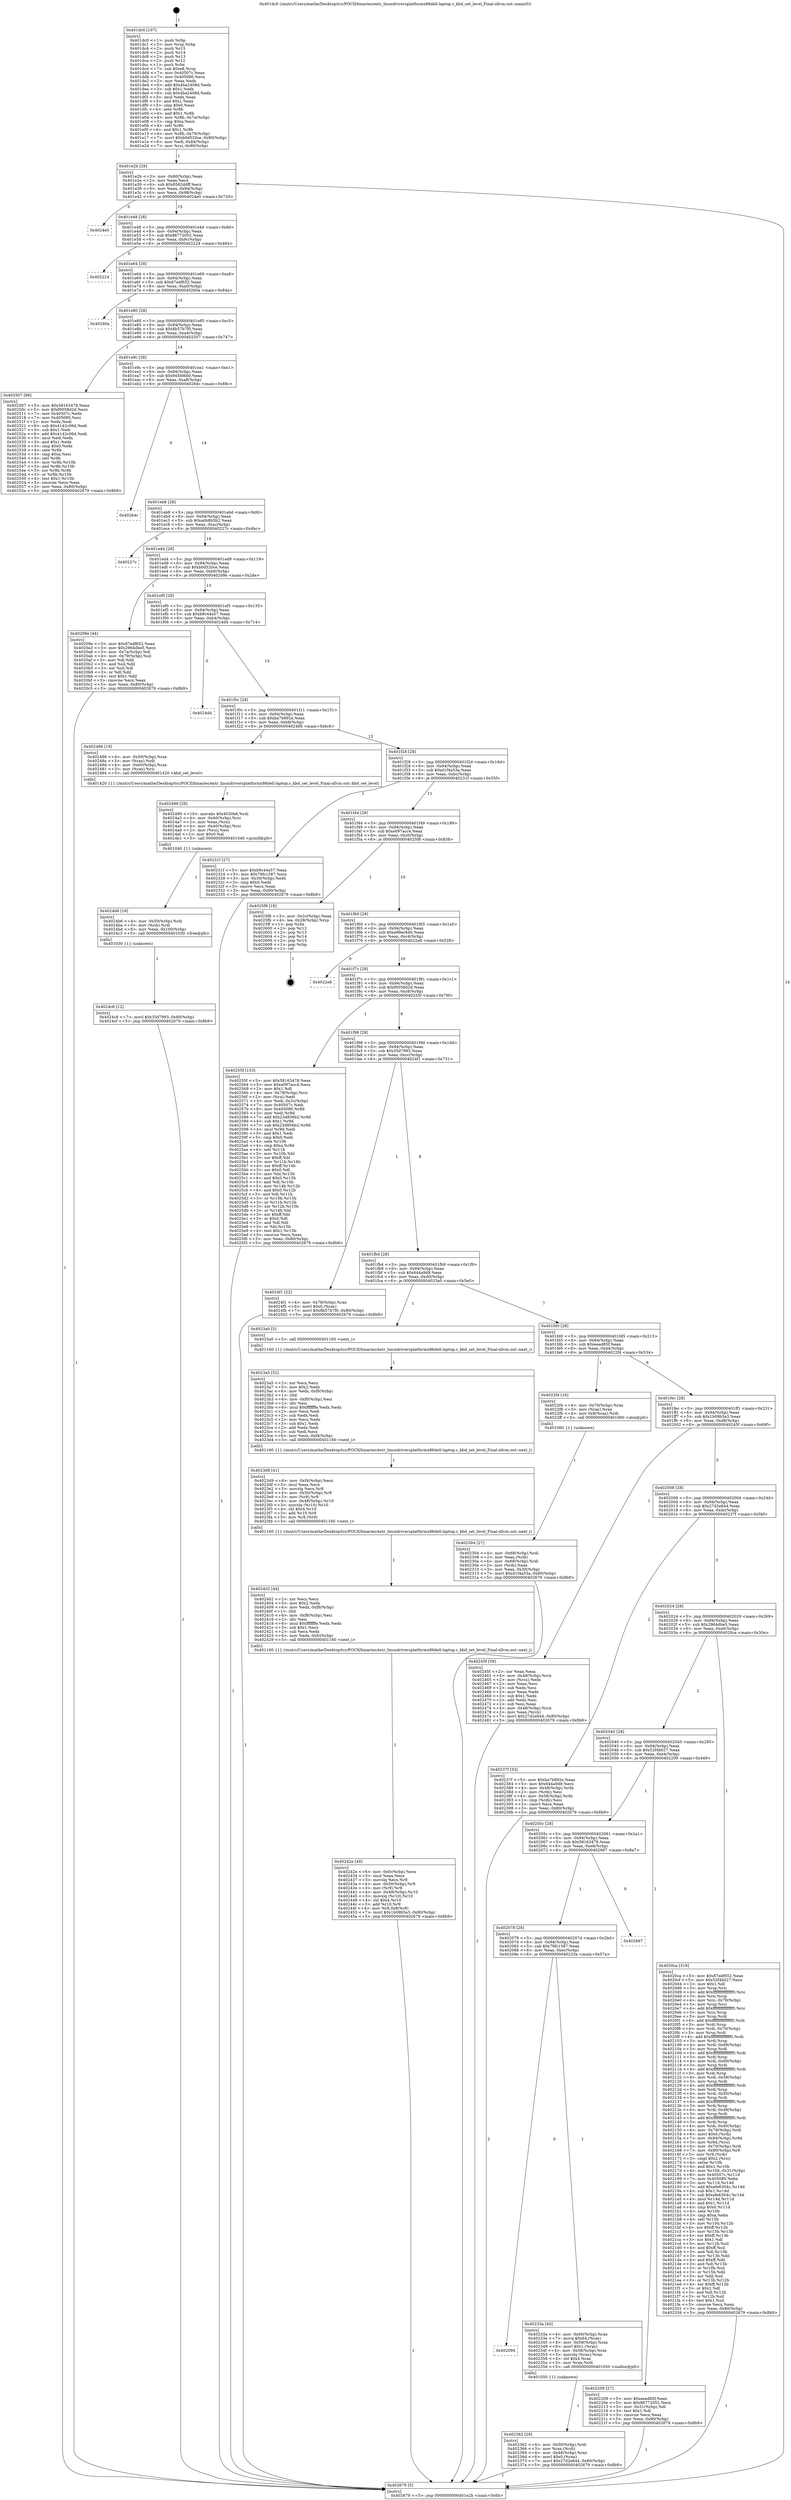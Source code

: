 digraph "0x401dc0" {
  label = "0x401dc0 (/mnt/c/Users/mathe/Desktop/tcc/POCII/binaries/extr_linuxdriversplatformx86dell-laptop.c_kbd_set_level_Final-ollvm.out::main(0))"
  labelloc = "t"
  node[shape=record]

  Entry [label="",width=0.3,height=0.3,shape=circle,fillcolor=black,style=filled]
  "0x401e2b" [label="{
     0x401e2b [29]\l
     | [instrs]\l
     &nbsp;&nbsp;0x401e2b \<+3\>: mov -0x80(%rbp),%eax\l
     &nbsp;&nbsp;0x401e2e \<+2\>: mov %eax,%ecx\l
     &nbsp;&nbsp;0x401e30 \<+6\>: sub $0x8582ddff,%ecx\l
     &nbsp;&nbsp;0x401e36 \<+6\>: mov %eax,-0x94(%rbp)\l
     &nbsp;&nbsp;0x401e3c \<+6\>: mov %ecx,-0x98(%rbp)\l
     &nbsp;&nbsp;0x401e42 \<+6\>: je 00000000004024e0 \<main+0x720\>\l
  }"]
  "0x4024e0" [label="{
     0x4024e0\l
  }", style=dashed]
  "0x401e48" [label="{
     0x401e48 [28]\l
     | [instrs]\l
     &nbsp;&nbsp;0x401e48 \<+5\>: jmp 0000000000401e4d \<main+0x8d\>\l
     &nbsp;&nbsp;0x401e4d \<+6\>: mov -0x94(%rbp),%eax\l
     &nbsp;&nbsp;0x401e53 \<+5\>: sub $0x86772052,%eax\l
     &nbsp;&nbsp;0x401e58 \<+6\>: mov %eax,-0x9c(%rbp)\l
     &nbsp;&nbsp;0x401e5e \<+6\>: je 0000000000402224 \<main+0x464\>\l
  }"]
  Exit [label="",width=0.3,height=0.3,shape=circle,fillcolor=black,style=filled,peripheries=2]
  "0x402224" [label="{
     0x402224\l
  }", style=dashed]
  "0x401e64" [label="{
     0x401e64 [28]\l
     | [instrs]\l
     &nbsp;&nbsp;0x401e64 \<+5\>: jmp 0000000000401e69 \<main+0xa9\>\l
     &nbsp;&nbsp;0x401e69 \<+6\>: mov -0x94(%rbp),%eax\l
     &nbsp;&nbsp;0x401e6f \<+5\>: sub $0x87edf652,%eax\l
     &nbsp;&nbsp;0x401e74 \<+6\>: mov %eax,-0xa0(%rbp)\l
     &nbsp;&nbsp;0x401e7a \<+6\>: je 000000000040260a \<main+0x84a\>\l
  }"]
  "0x4024c8" [label="{
     0x4024c8 [12]\l
     | [instrs]\l
     &nbsp;&nbsp;0x4024c8 \<+7\>: movl $0x35d7993,-0x80(%rbp)\l
     &nbsp;&nbsp;0x4024cf \<+5\>: jmp 0000000000402679 \<main+0x8b9\>\l
  }"]
  "0x40260a" [label="{
     0x40260a\l
  }", style=dashed]
  "0x401e80" [label="{
     0x401e80 [28]\l
     | [instrs]\l
     &nbsp;&nbsp;0x401e80 \<+5\>: jmp 0000000000401e85 \<main+0xc5\>\l
     &nbsp;&nbsp;0x401e85 \<+6\>: mov -0x94(%rbp),%eax\l
     &nbsp;&nbsp;0x401e8b \<+5\>: sub $0x8b57b7f0,%eax\l
     &nbsp;&nbsp;0x401e90 \<+6\>: mov %eax,-0xa4(%rbp)\l
     &nbsp;&nbsp;0x401e96 \<+6\>: je 0000000000402507 \<main+0x747\>\l
  }"]
  "0x4024b6" [label="{
     0x4024b6 [18]\l
     | [instrs]\l
     &nbsp;&nbsp;0x4024b6 \<+4\>: mov -0x50(%rbp),%rdi\l
     &nbsp;&nbsp;0x4024ba \<+3\>: mov (%rdi),%rdi\l
     &nbsp;&nbsp;0x4024bd \<+6\>: mov %eax,-0x100(%rbp)\l
     &nbsp;&nbsp;0x4024c3 \<+5\>: call 0000000000401030 \<free@plt\>\l
     | [calls]\l
     &nbsp;&nbsp;0x401030 \{1\} (unknown)\l
  }"]
  "0x402507" [label="{
     0x402507 [88]\l
     | [instrs]\l
     &nbsp;&nbsp;0x402507 \<+5\>: mov $0x58163478,%eax\l
     &nbsp;&nbsp;0x40250c \<+5\>: mov $0xf0058d2d,%ecx\l
     &nbsp;&nbsp;0x402511 \<+7\>: mov 0x40507c,%edx\l
     &nbsp;&nbsp;0x402518 \<+7\>: mov 0x405080,%esi\l
     &nbsp;&nbsp;0x40251f \<+2\>: mov %edx,%edi\l
     &nbsp;&nbsp;0x402521 \<+6\>: sub $0x4142c06d,%edi\l
     &nbsp;&nbsp;0x402527 \<+3\>: sub $0x1,%edi\l
     &nbsp;&nbsp;0x40252a \<+6\>: add $0x4142c06d,%edi\l
     &nbsp;&nbsp;0x402530 \<+3\>: imul %edi,%edx\l
     &nbsp;&nbsp;0x402533 \<+3\>: and $0x1,%edx\l
     &nbsp;&nbsp;0x402536 \<+3\>: cmp $0x0,%edx\l
     &nbsp;&nbsp;0x402539 \<+4\>: sete %r8b\l
     &nbsp;&nbsp;0x40253d \<+3\>: cmp $0xa,%esi\l
     &nbsp;&nbsp;0x402540 \<+4\>: setl %r9b\l
     &nbsp;&nbsp;0x402544 \<+3\>: mov %r8b,%r10b\l
     &nbsp;&nbsp;0x402547 \<+3\>: and %r9b,%r10b\l
     &nbsp;&nbsp;0x40254a \<+3\>: xor %r9b,%r8b\l
     &nbsp;&nbsp;0x40254d \<+3\>: or %r8b,%r10b\l
     &nbsp;&nbsp;0x402550 \<+4\>: test $0x1,%r10b\l
     &nbsp;&nbsp;0x402554 \<+3\>: cmovne %ecx,%eax\l
     &nbsp;&nbsp;0x402557 \<+3\>: mov %eax,-0x80(%rbp)\l
     &nbsp;&nbsp;0x40255a \<+5\>: jmp 0000000000402679 \<main+0x8b9\>\l
  }"]
  "0x401e9c" [label="{
     0x401e9c [28]\l
     | [instrs]\l
     &nbsp;&nbsp;0x401e9c \<+5\>: jmp 0000000000401ea1 \<main+0xe1\>\l
     &nbsp;&nbsp;0x401ea1 \<+6\>: mov -0x94(%rbp),%eax\l
     &nbsp;&nbsp;0x401ea7 \<+5\>: sub $0x945fd6b0,%eax\l
     &nbsp;&nbsp;0x401eac \<+6\>: mov %eax,-0xa8(%rbp)\l
     &nbsp;&nbsp;0x401eb2 \<+6\>: je 000000000040264c \<main+0x88c\>\l
  }"]
  "0x402499" [label="{
     0x402499 [29]\l
     | [instrs]\l
     &nbsp;&nbsp;0x402499 \<+10\>: movabs $0x4030b6,%rdi\l
     &nbsp;&nbsp;0x4024a3 \<+4\>: mov -0x40(%rbp),%rsi\l
     &nbsp;&nbsp;0x4024a7 \<+2\>: mov %eax,(%rsi)\l
     &nbsp;&nbsp;0x4024a9 \<+4\>: mov -0x40(%rbp),%rsi\l
     &nbsp;&nbsp;0x4024ad \<+2\>: mov (%rsi),%esi\l
     &nbsp;&nbsp;0x4024af \<+2\>: mov $0x0,%al\l
     &nbsp;&nbsp;0x4024b1 \<+5\>: call 0000000000401040 \<printf@plt\>\l
     | [calls]\l
     &nbsp;&nbsp;0x401040 \{1\} (unknown)\l
  }"]
  "0x40264c" [label="{
     0x40264c\l
  }", style=dashed]
  "0x401eb8" [label="{
     0x401eb8 [28]\l
     | [instrs]\l
     &nbsp;&nbsp;0x401eb8 \<+5\>: jmp 0000000000401ebd \<main+0xfd\>\l
     &nbsp;&nbsp;0x401ebd \<+6\>: mov -0x94(%rbp),%eax\l
     &nbsp;&nbsp;0x401ec3 \<+5\>: sub $0xa6b8b5b2,%eax\l
     &nbsp;&nbsp;0x401ec8 \<+6\>: mov %eax,-0xac(%rbp)\l
     &nbsp;&nbsp;0x401ece \<+6\>: je 000000000040227c \<main+0x4bc\>\l
  }"]
  "0x40242e" [label="{
     0x40242e [49]\l
     | [instrs]\l
     &nbsp;&nbsp;0x40242e \<+6\>: mov -0xfc(%rbp),%ecx\l
     &nbsp;&nbsp;0x402434 \<+3\>: imul %eax,%ecx\l
     &nbsp;&nbsp;0x402437 \<+3\>: movslq %ecx,%r8\l
     &nbsp;&nbsp;0x40243a \<+4\>: mov -0x50(%rbp),%r9\l
     &nbsp;&nbsp;0x40243e \<+3\>: mov (%r9),%r9\l
     &nbsp;&nbsp;0x402441 \<+4\>: mov -0x48(%rbp),%r10\l
     &nbsp;&nbsp;0x402445 \<+3\>: movslq (%r10),%r10\l
     &nbsp;&nbsp;0x402448 \<+4\>: shl $0x4,%r10\l
     &nbsp;&nbsp;0x40244c \<+3\>: add %r10,%r9\l
     &nbsp;&nbsp;0x40244f \<+4\>: mov %r8,0x8(%r9)\l
     &nbsp;&nbsp;0x402453 \<+7\>: movl $0x1b09b5a3,-0x80(%rbp)\l
     &nbsp;&nbsp;0x40245a \<+5\>: jmp 0000000000402679 \<main+0x8b9\>\l
  }"]
  "0x40227c" [label="{
     0x40227c\l
  }", style=dashed]
  "0x401ed4" [label="{
     0x401ed4 [28]\l
     | [instrs]\l
     &nbsp;&nbsp;0x401ed4 \<+5\>: jmp 0000000000401ed9 \<main+0x119\>\l
     &nbsp;&nbsp;0x401ed9 \<+6\>: mov -0x94(%rbp),%eax\l
     &nbsp;&nbsp;0x401edf \<+5\>: sub $0xb0d520ce,%eax\l
     &nbsp;&nbsp;0x401ee4 \<+6\>: mov %eax,-0xb0(%rbp)\l
     &nbsp;&nbsp;0x401eea \<+6\>: je 000000000040209e \<main+0x2de\>\l
  }"]
  "0x402402" [label="{
     0x402402 [44]\l
     | [instrs]\l
     &nbsp;&nbsp;0x402402 \<+2\>: xor %ecx,%ecx\l
     &nbsp;&nbsp;0x402404 \<+5\>: mov $0x2,%edx\l
     &nbsp;&nbsp;0x402409 \<+6\>: mov %edx,-0xf8(%rbp)\l
     &nbsp;&nbsp;0x40240f \<+1\>: cltd\l
     &nbsp;&nbsp;0x402410 \<+6\>: mov -0xf8(%rbp),%esi\l
     &nbsp;&nbsp;0x402416 \<+2\>: idiv %esi\l
     &nbsp;&nbsp;0x402418 \<+6\>: imul $0xfffffffe,%edx,%edx\l
     &nbsp;&nbsp;0x40241e \<+3\>: sub $0x1,%ecx\l
     &nbsp;&nbsp;0x402421 \<+2\>: sub %ecx,%edx\l
     &nbsp;&nbsp;0x402423 \<+6\>: mov %edx,-0xfc(%rbp)\l
     &nbsp;&nbsp;0x402429 \<+5\>: call 0000000000401160 \<next_i\>\l
     | [calls]\l
     &nbsp;&nbsp;0x401160 \{1\} (/mnt/c/Users/mathe/Desktop/tcc/POCII/binaries/extr_linuxdriversplatformx86dell-laptop.c_kbd_set_level_Final-ollvm.out::next_i)\l
  }"]
  "0x40209e" [label="{
     0x40209e [44]\l
     | [instrs]\l
     &nbsp;&nbsp;0x40209e \<+5\>: mov $0x87edf652,%eax\l
     &nbsp;&nbsp;0x4020a3 \<+5\>: mov $0x2964dbe5,%ecx\l
     &nbsp;&nbsp;0x4020a8 \<+3\>: mov -0x7a(%rbp),%dl\l
     &nbsp;&nbsp;0x4020ab \<+4\>: mov -0x79(%rbp),%sil\l
     &nbsp;&nbsp;0x4020af \<+3\>: mov %dl,%dil\l
     &nbsp;&nbsp;0x4020b2 \<+3\>: and %sil,%dil\l
     &nbsp;&nbsp;0x4020b5 \<+3\>: xor %sil,%dl\l
     &nbsp;&nbsp;0x4020b8 \<+3\>: or %dl,%dil\l
     &nbsp;&nbsp;0x4020bb \<+4\>: test $0x1,%dil\l
     &nbsp;&nbsp;0x4020bf \<+3\>: cmovne %ecx,%eax\l
     &nbsp;&nbsp;0x4020c2 \<+3\>: mov %eax,-0x80(%rbp)\l
     &nbsp;&nbsp;0x4020c5 \<+5\>: jmp 0000000000402679 \<main+0x8b9\>\l
  }"]
  "0x401ef0" [label="{
     0x401ef0 [28]\l
     | [instrs]\l
     &nbsp;&nbsp;0x401ef0 \<+5\>: jmp 0000000000401ef5 \<main+0x135\>\l
     &nbsp;&nbsp;0x401ef5 \<+6\>: mov -0x94(%rbp),%eax\l
     &nbsp;&nbsp;0x401efb \<+5\>: sub $0xb9c44a57,%eax\l
     &nbsp;&nbsp;0x401f00 \<+6\>: mov %eax,-0xb4(%rbp)\l
     &nbsp;&nbsp;0x401f06 \<+6\>: je 00000000004024d4 \<main+0x714\>\l
  }"]
  "0x402679" [label="{
     0x402679 [5]\l
     | [instrs]\l
     &nbsp;&nbsp;0x402679 \<+5\>: jmp 0000000000401e2b \<main+0x6b\>\l
  }"]
  "0x401dc0" [label="{
     0x401dc0 [107]\l
     | [instrs]\l
     &nbsp;&nbsp;0x401dc0 \<+1\>: push %rbp\l
     &nbsp;&nbsp;0x401dc1 \<+3\>: mov %rsp,%rbp\l
     &nbsp;&nbsp;0x401dc4 \<+2\>: push %r15\l
     &nbsp;&nbsp;0x401dc6 \<+2\>: push %r14\l
     &nbsp;&nbsp;0x401dc8 \<+2\>: push %r13\l
     &nbsp;&nbsp;0x401dca \<+2\>: push %r12\l
     &nbsp;&nbsp;0x401dcc \<+1\>: push %rbx\l
     &nbsp;&nbsp;0x401dcd \<+7\>: sub $0xe8,%rsp\l
     &nbsp;&nbsp;0x401dd4 \<+7\>: mov 0x40507c,%eax\l
     &nbsp;&nbsp;0x401ddb \<+7\>: mov 0x405080,%ecx\l
     &nbsp;&nbsp;0x401de2 \<+2\>: mov %eax,%edx\l
     &nbsp;&nbsp;0x401de4 \<+6\>: add $0x4ba2408d,%edx\l
     &nbsp;&nbsp;0x401dea \<+3\>: sub $0x1,%edx\l
     &nbsp;&nbsp;0x401ded \<+6\>: sub $0x4ba2408d,%edx\l
     &nbsp;&nbsp;0x401df3 \<+3\>: imul %edx,%eax\l
     &nbsp;&nbsp;0x401df6 \<+3\>: and $0x1,%eax\l
     &nbsp;&nbsp;0x401df9 \<+3\>: cmp $0x0,%eax\l
     &nbsp;&nbsp;0x401dfc \<+4\>: sete %r8b\l
     &nbsp;&nbsp;0x401e00 \<+4\>: and $0x1,%r8b\l
     &nbsp;&nbsp;0x401e04 \<+4\>: mov %r8b,-0x7a(%rbp)\l
     &nbsp;&nbsp;0x401e08 \<+3\>: cmp $0xa,%ecx\l
     &nbsp;&nbsp;0x401e0b \<+4\>: setl %r8b\l
     &nbsp;&nbsp;0x401e0f \<+4\>: and $0x1,%r8b\l
     &nbsp;&nbsp;0x401e13 \<+4\>: mov %r8b,-0x79(%rbp)\l
     &nbsp;&nbsp;0x401e17 \<+7\>: movl $0xb0d520ce,-0x80(%rbp)\l
     &nbsp;&nbsp;0x401e1e \<+6\>: mov %edi,-0x84(%rbp)\l
     &nbsp;&nbsp;0x401e24 \<+7\>: mov %rsi,-0x90(%rbp)\l
  }"]
  "0x4023d9" [label="{
     0x4023d9 [41]\l
     | [instrs]\l
     &nbsp;&nbsp;0x4023d9 \<+6\>: mov -0xf4(%rbp),%ecx\l
     &nbsp;&nbsp;0x4023df \<+3\>: imul %eax,%ecx\l
     &nbsp;&nbsp;0x4023e2 \<+3\>: movslq %ecx,%r8\l
     &nbsp;&nbsp;0x4023e5 \<+4\>: mov -0x50(%rbp),%r9\l
     &nbsp;&nbsp;0x4023e9 \<+3\>: mov (%r9),%r9\l
     &nbsp;&nbsp;0x4023ec \<+4\>: mov -0x48(%rbp),%r10\l
     &nbsp;&nbsp;0x4023f0 \<+3\>: movslq (%r10),%r10\l
     &nbsp;&nbsp;0x4023f3 \<+4\>: shl $0x4,%r10\l
     &nbsp;&nbsp;0x4023f7 \<+3\>: add %r10,%r9\l
     &nbsp;&nbsp;0x4023fa \<+3\>: mov %r8,(%r9)\l
     &nbsp;&nbsp;0x4023fd \<+5\>: call 0000000000401160 \<next_i\>\l
     | [calls]\l
     &nbsp;&nbsp;0x401160 \{1\} (/mnt/c/Users/mathe/Desktop/tcc/POCII/binaries/extr_linuxdriversplatformx86dell-laptop.c_kbd_set_level_Final-ollvm.out::next_i)\l
  }"]
  "0x4024d4" [label="{
     0x4024d4\l
  }", style=dashed]
  "0x401f0c" [label="{
     0x401f0c [28]\l
     | [instrs]\l
     &nbsp;&nbsp;0x401f0c \<+5\>: jmp 0000000000401f11 \<main+0x151\>\l
     &nbsp;&nbsp;0x401f11 \<+6\>: mov -0x94(%rbp),%eax\l
     &nbsp;&nbsp;0x401f17 \<+5\>: sub $0xba7b992e,%eax\l
     &nbsp;&nbsp;0x401f1c \<+6\>: mov %eax,-0xb8(%rbp)\l
     &nbsp;&nbsp;0x401f22 \<+6\>: je 0000000000402486 \<main+0x6c6\>\l
  }"]
  "0x4023a5" [label="{
     0x4023a5 [52]\l
     | [instrs]\l
     &nbsp;&nbsp;0x4023a5 \<+2\>: xor %ecx,%ecx\l
     &nbsp;&nbsp;0x4023a7 \<+5\>: mov $0x2,%edx\l
     &nbsp;&nbsp;0x4023ac \<+6\>: mov %edx,-0xf0(%rbp)\l
     &nbsp;&nbsp;0x4023b2 \<+1\>: cltd\l
     &nbsp;&nbsp;0x4023b3 \<+6\>: mov -0xf0(%rbp),%esi\l
     &nbsp;&nbsp;0x4023b9 \<+2\>: idiv %esi\l
     &nbsp;&nbsp;0x4023bb \<+6\>: imul $0xfffffffe,%edx,%edx\l
     &nbsp;&nbsp;0x4023c1 \<+2\>: mov %ecx,%edi\l
     &nbsp;&nbsp;0x4023c3 \<+2\>: sub %edx,%edi\l
     &nbsp;&nbsp;0x4023c5 \<+2\>: mov %ecx,%edx\l
     &nbsp;&nbsp;0x4023c7 \<+3\>: sub $0x1,%edx\l
     &nbsp;&nbsp;0x4023ca \<+2\>: add %edx,%edi\l
     &nbsp;&nbsp;0x4023cc \<+2\>: sub %edi,%ecx\l
     &nbsp;&nbsp;0x4023ce \<+6\>: mov %ecx,-0xf4(%rbp)\l
     &nbsp;&nbsp;0x4023d4 \<+5\>: call 0000000000401160 \<next_i\>\l
     | [calls]\l
     &nbsp;&nbsp;0x401160 \{1\} (/mnt/c/Users/mathe/Desktop/tcc/POCII/binaries/extr_linuxdriversplatformx86dell-laptop.c_kbd_set_level_Final-ollvm.out::next_i)\l
  }"]
  "0x402486" [label="{
     0x402486 [19]\l
     | [instrs]\l
     &nbsp;&nbsp;0x402486 \<+4\>: mov -0x50(%rbp),%rax\l
     &nbsp;&nbsp;0x40248a \<+3\>: mov (%rax),%rdi\l
     &nbsp;&nbsp;0x40248d \<+4\>: mov -0x60(%rbp),%rax\l
     &nbsp;&nbsp;0x402491 \<+3\>: mov (%rax),%rsi\l
     &nbsp;&nbsp;0x402494 \<+5\>: call 0000000000401420 \<kbd_set_level\>\l
     | [calls]\l
     &nbsp;&nbsp;0x401420 \{1\} (/mnt/c/Users/mathe/Desktop/tcc/POCII/binaries/extr_linuxdriversplatformx86dell-laptop.c_kbd_set_level_Final-ollvm.out::kbd_set_level)\l
  }"]
  "0x401f28" [label="{
     0x401f28 [28]\l
     | [instrs]\l
     &nbsp;&nbsp;0x401f28 \<+5\>: jmp 0000000000401f2d \<main+0x16d\>\l
     &nbsp;&nbsp;0x401f2d \<+6\>: mov -0x94(%rbp),%eax\l
     &nbsp;&nbsp;0x401f33 \<+5\>: sub $0xd1f4a53a,%eax\l
     &nbsp;&nbsp;0x401f38 \<+6\>: mov %eax,-0xbc(%rbp)\l
     &nbsp;&nbsp;0x401f3e \<+6\>: je 000000000040231f \<main+0x55f\>\l
  }"]
  "0x402362" [label="{
     0x402362 [29]\l
     | [instrs]\l
     &nbsp;&nbsp;0x402362 \<+4\>: mov -0x50(%rbp),%rdi\l
     &nbsp;&nbsp;0x402366 \<+3\>: mov %rax,(%rdi)\l
     &nbsp;&nbsp;0x402369 \<+4\>: mov -0x48(%rbp),%rax\l
     &nbsp;&nbsp;0x40236d \<+6\>: movl $0x0,(%rax)\l
     &nbsp;&nbsp;0x402373 \<+7\>: movl $0x27d2e644,-0x80(%rbp)\l
     &nbsp;&nbsp;0x40237a \<+5\>: jmp 0000000000402679 \<main+0x8b9\>\l
  }"]
  "0x40231f" [label="{
     0x40231f [27]\l
     | [instrs]\l
     &nbsp;&nbsp;0x40231f \<+5\>: mov $0xb9c44a57,%eax\l
     &nbsp;&nbsp;0x402324 \<+5\>: mov $0x79fc1587,%ecx\l
     &nbsp;&nbsp;0x402329 \<+3\>: mov -0x30(%rbp),%edx\l
     &nbsp;&nbsp;0x40232c \<+3\>: cmp $0x0,%edx\l
     &nbsp;&nbsp;0x40232f \<+3\>: cmove %ecx,%eax\l
     &nbsp;&nbsp;0x402332 \<+3\>: mov %eax,-0x80(%rbp)\l
     &nbsp;&nbsp;0x402335 \<+5\>: jmp 0000000000402679 \<main+0x8b9\>\l
  }"]
  "0x401f44" [label="{
     0x401f44 [28]\l
     | [instrs]\l
     &nbsp;&nbsp;0x401f44 \<+5\>: jmp 0000000000401f49 \<main+0x189\>\l
     &nbsp;&nbsp;0x401f49 \<+6\>: mov -0x94(%rbp),%eax\l
     &nbsp;&nbsp;0x401f4f \<+5\>: sub $0xe097acc4,%eax\l
     &nbsp;&nbsp;0x401f54 \<+6\>: mov %eax,-0xc0(%rbp)\l
     &nbsp;&nbsp;0x401f5a \<+6\>: je 00000000004025f8 \<main+0x838\>\l
  }"]
  "0x402094" [label="{
     0x402094\l
  }", style=dashed]
  "0x4025f8" [label="{
     0x4025f8 [18]\l
     | [instrs]\l
     &nbsp;&nbsp;0x4025f8 \<+3\>: mov -0x2c(%rbp),%eax\l
     &nbsp;&nbsp;0x4025fb \<+4\>: lea -0x28(%rbp),%rsp\l
     &nbsp;&nbsp;0x4025ff \<+1\>: pop %rbx\l
     &nbsp;&nbsp;0x402600 \<+2\>: pop %r12\l
     &nbsp;&nbsp;0x402602 \<+2\>: pop %r13\l
     &nbsp;&nbsp;0x402604 \<+2\>: pop %r14\l
     &nbsp;&nbsp;0x402606 \<+2\>: pop %r15\l
     &nbsp;&nbsp;0x402608 \<+1\>: pop %rbp\l
     &nbsp;&nbsp;0x402609 \<+1\>: ret\l
  }"]
  "0x401f60" [label="{
     0x401f60 [28]\l
     | [instrs]\l
     &nbsp;&nbsp;0x401f60 \<+5\>: jmp 0000000000401f65 \<main+0x1a5\>\l
     &nbsp;&nbsp;0x401f65 \<+6\>: mov -0x94(%rbp),%eax\l
     &nbsp;&nbsp;0x401f6b \<+5\>: sub $0xe98ec846,%eax\l
     &nbsp;&nbsp;0x401f70 \<+6\>: mov %eax,-0xc4(%rbp)\l
     &nbsp;&nbsp;0x401f76 \<+6\>: je 00000000004022e8 \<main+0x528\>\l
  }"]
  "0x40233a" [label="{
     0x40233a [40]\l
     | [instrs]\l
     &nbsp;&nbsp;0x40233a \<+4\>: mov -0x60(%rbp),%rax\l
     &nbsp;&nbsp;0x40233e \<+7\>: movq $0x64,(%rax)\l
     &nbsp;&nbsp;0x402345 \<+4\>: mov -0x58(%rbp),%rax\l
     &nbsp;&nbsp;0x402349 \<+6\>: movl $0x1,(%rax)\l
     &nbsp;&nbsp;0x40234f \<+4\>: mov -0x58(%rbp),%rax\l
     &nbsp;&nbsp;0x402353 \<+3\>: movslq (%rax),%rax\l
     &nbsp;&nbsp;0x402356 \<+4\>: shl $0x4,%rax\l
     &nbsp;&nbsp;0x40235a \<+3\>: mov %rax,%rdi\l
     &nbsp;&nbsp;0x40235d \<+5\>: call 0000000000401050 \<malloc@plt\>\l
     | [calls]\l
     &nbsp;&nbsp;0x401050 \{1\} (unknown)\l
  }"]
  "0x4022e8" [label="{
     0x4022e8\l
  }", style=dashed]
  "0x401f7c" [label="{
     0x401f7c [28]\l
     | [instrs]\l
     &nbsp;&nbsp;0x401f7c \<+5\>: jmp 0000000000401f81 \<main+0x1c1\>\l
     &nbsp;&nbsp;0x401f81 \<+6\>: mov -0x94(%rbp),%eax\l
     &nbsp;&nbsp;0x401f87 \<+5\>: sub $0xf0058d2d,%eax\l
     &nbsp;&nbsp;0x401f8c \<+6\>: mov %eax,-0xc8(%rbp)\l
     &nbsp;&nbsp;0x401f92 \<+6\>: je 000000000040255f \<main+0x79f\>\l
  }"]
  "0x402078" [label="{
     0x402078 [28]\l
     | [instrs]\l
     &nbsp;&nbsp;0x402078 \<+5\>: jmp 000000000040207d \<main+0x2bd\>\l
     &nbsp;&nbsp;0x40207d \<+6\>: mov -0x94(%rbp),%eax\l
     &nbsp;&nbsp;0x402083 \<+5\>: sub $0x79fc1587,%eax\l
     &nbsp;&nbsp;0x402088 \<+6\>: mov %eax,-0xec(%rbp)\l
     &nbsp;&nbsp;0x40208e \<+6\>: je 000000000040233a \<main+0x57a\>\l
  }"]
  "0x40255f" [label="{
     0x40255f [153]\l
     | [instrs]\l
     &nbsp;&nbsp;0x40255f \<+5\>: mov $0x58163478,%eax\l
     &nbsp;&nbsp;0x402564 \<+5\>: mov $0xe097acc4,%ecx\l
     &nbsp;&nbsp;0x402569 \<+2\>: mov $0x1,%dl\l
     &nbsp;&nbsp;0x40256b \<+4\>: mov -0x78(%rbp),%rsi\l
     &nbsp;&nbsp;0x40256f \<+2\>: mov (%rsi),%edi\l
     &nbsp;&nbsp;0x402571 \<+3\>: mov %edi,-0x2c(%rbp)\l
     &nbsp;&nbsp;0x402574 \<+7\>: mov 0x40507c,%edi\l
     &nbsp;&nbsp;0x40257b \<+8\>: mov 0x405080,%r8d\l
     &nbsp;&nbsp;0x402583 \<+3\>: mov %edi,%r9d\l
     &nbsp;&nbsp;0x402586 \<+7\>: add $0x23d856b2,%r9d\l
     &nbsp;&nbsp;0x40258d \<+4\>: sub $0x1,%r9d\l
     &nbsp;&nbsp;0x402591 \<+7\>: sub $0x23d856b2,%r9d\l
     &nbsp;&nbsp;0x402598 \<+4\>: imul %r9d,%edi\l
     &nbsp;&nbsp;0x40259c \<+3\>: and $0x1,%edi\l
     &nbsp;&nbsp;0x40259f \<+3\>: cmp $0x0,%edi\l
     &nbsp;&nbsp;0x4025a2 \<+4\>: sete %r10b\l
     &nbsp;&nbsp;0x4025a6 \<+4\>: cmp $0xa,%r8d\l
     &nbsp;&nbsp;0x4025aa \<+4\>: setl %r11b\l
     &nbsp;&nbsp;0x4025ae \<+3\>: mov %r10b,%bl\l
     &nbsp;&nbsp;0x4025b1 \<+3\>: xor $0xff,%bl\l
     &nbsp;&nbsp;0x4025b4 \<+3\>: mov %r11b,%r14b\l
     &nbsp;&nbsp;0x4025b7 \<+4\>: xor $0xff,%r14b\l
     &nbsp;&nbsp;0x4025bb \<+3\>: xor $0x0,%dl\l
     &nbsp;&nbsp;0x4025be \<+3\>: mov %bl,%r15b\l
     &nbsp;&nbsp;0x4025c1 \<+4\>: and $0x0,%r15b\l
     &nbsp;&nbsp;0x4025c5 \<+3\>: and %dl,%r10b\l
     &nbsp;&nbsp;0x4025c8 \<+3\>: mov %r14b,%r12b\l
     &nbsp;&nbsp;0x4025cb \<+4\>: and $0x0,%r12b\l
     &nbsp;&nbsp;0x4025cf \<+3\>: and %dl,%r11b\l
     &nbsp;&nbsp;0x4025d2 \<+3\>: or %r10b,%r15b\l
     &nbsp;&nbsp;0x4025d5 \<+3\>: or %r11b,%r12b\l
     &nbsp;&nbsp;0x4025d8 \<+3\>: xor %r12b,%r15b\l
     &nbsp;&nbsp;0x4025db \<+3\>: or %r14b,%bl\l
     &nbsp;&nbsp;0x4025de \<+3\>: xor $0xff,%bl\l
     &nbsp;&nbsp;0x4025e1 \<+3\>: or $0x0,%dl\l
     &nbsp;&nbsp;0x4025e4 \<+2\>: and %dl,%bl\l
     &nbsp;&nbsp;0x4025e6 \<+3\>: or %bl,%r15b\l
     &nbsp;&nbsp;0x4025e9 \<+4\>: test $0x1,%r15b\l
     &nbsp;&nbsp;0x4025ed \<+3\>: cmovne %ecx,%eax\l
     &nbsp;&nbsp;0x4025f0 \<+3\>: mov %eax,-0x80(%rbp)\l
     &nbsp;&nbsp;0x4025f3 \<+5\>: jmp 0000000000402679 \<main+0x8b9\>\l
  }"]
  "0x401f98" [label="{
     0x401f98 [28]\l
     | [instrs]\l
     &nbsp;&nbsp;0x401f98 \<+5\>: jmp 0000000000401f9d \<main+0x1dd\>\l
     &nbsp;&nbsp;0x401f9d \<+6\>: mov -0x94(%rbp),%eax\l
     &nbsp;&nbsp;0x401fa3 \<+5\>: sub $0x35d7993,%eax\l
     &nbsp;&nbsp;0x401fa8 \<+6\>: mov %eax,-0xcc(%rbp)\l
     &nbsp;&nbsp;0x401fae \<+6\>: je 00000000004024f1 \<main+0x731\>\l
  }"]
  "0x402667" [label="{
     0x402667\l
  }", style=dashed]
  "0x4024f1" [label="{
     0x4024f1 [22]\l
     | [instrs]\l
     &nbsp;&nbsp;0x4024f1 \<+4\>: mov -0x78(%rbp),%rax\l
     &nbsp;&nbsp;0x4024f5 \<+6\>: movl $0x0,(%rax)\l
     &nbsp;&nbsp;0x4024fb \<+7\>: movl $0x8b57b7f0,-0x80(%rbp)\l
     &nbsp;&nbsp;0x402502 \<+5\>: jmp 0000000000402679 \<main+0x8b9\>\l
  }"]
  "0x401fb4" [label="{
     0x401fb4 [28]\l
     | [instrs]\l
     &nbsp;&nbsp;0x401fb4 \<+5\>: jmp 0000000000401fb9 \<main+0x1f9\>\l
     &nbsp;&nbsp;0x401fb9 \<+6\>: mov -0x94(%rbp),%eax\l
     &nbsp;&nbsp;0x401fbf \<+5\>: sub $0x644a9d9,%eax\l
     &nbsp;&nbsp;0x401fc4 \<+6\>: mov %eax,-0xd0(%rbp)\l
     &nbsp;&nbsp;0x401fca \<+6\>: je 00000000004023a0 \<main+0x5e0\>\l
  }"]
  "0x402304" [label="{
     0x402304 [27]\l
     | [instrs]\l
     &nbsp;&nbsp;0x402304 \<+4\>: mov -0x68(%rbp),%rdi\l
     &nbsp;&nbsp;0x402308 \<+2\>: mov %eax,(%rdi)\l
     &nbsp;&nbsp;0x40230a \<+4\>: mov -0x68(%rbp),%rdi\l
     &nbsp;&nbsp;0x40230e \<+2\>: mov (%rdi),%eax\l
     &nbsp;&nbsp;0x402310 \<+3\>: mov %eax,-0x30(%rbp)\l
     &nbsp;&nbsp;0x402313 \<+7\>: movl $0xd1f4a53a,-0x80(%rbp)\l
     &nbsp;&nbsp;0x40231a \<+5\>: jmp 0000000000402679 \<main+0x8b9\>\l
  }"]
  "0x4023a0" [label="{
     0x4023a0 [5]\l
     | [instrs]\l
     &nbsp;&nbsp;0x4023a0 \<+5\>: call 0000000000401160 \<next_i\>\l
     | [calls]\l
     &nbsp;&nbsp;0x401160 \{1\} (/mnt/c/Users/mathe/Desktop/tcc/POCII/binaries/extr_linuxdriversplatformx86dell-laptop.c_kbd_set_level_Final-ollvm.out::next_i)\l
  }"]
  "0x401fd0" [label="{
     0x401fd0 [28]\l
     | [instrs]\l
     &nbsp;&nbsp;0x401fd0 \<+5\>: jmp 0000000000401fd5 \<main+0x215\>\l
     &nbsp;&nbsp;0x401fd5 \<+6\>: mov -0x94(%rbp),%eax\l
     &nbsp;&nbsp;0x401fdb \<+5\>: sub $0xeead85f,%eax\l
     &nbsp;&nbsp;0x401fe0 \<+6\>: mov %eax,-0xd4(%rbp)\l
     &nbsp;&nbsp;0x401fe6 \<+6\>: je 00000000004022f4 \<main+0x534\>\l
  }"]
  "0x40205c" [label="{
     0x40205c [28]\l
     | [instrs]\l
     &nbsp;&nbsp;0x40205c \<+5\>: jmp 0000000000402061 \<main+0x2a1\>\l
     &nbsp;&nbsp;0x402061 \<+6\>: mov -0x94(%rbp),%eax\l
     &nbsp;&nbsp;0x402067 \<+5\>: sub $0x58163478,%eax\l
     &nbsp;&nbsp;0x40206c \<+6\>: mov %eax,-0xe8(%rbp)\l
     &nbsp;&nbsp;0x402072 \<+6\>: je 0000000000402667 \<main+0x8a7\>\l
  }"]
  "0x4022f4" [label="{
     0x4022f4 [16]\l
     | [instrs]\l
     &nbsp;&nbsp;0x4022f4 \<+4\>: mov -0x70(%rbp),%rax\l
     &nbsp;&nbsp;0x4022f8 \<+3\>: mov (%rax),%rax\l
     &nbsp;&nbsp;0x4022fb \<+4\>: mov 0x8(%rax),%rdi\l
     &nbsp;&nbsp;0x4022ff \<+5\>: call 0000000000401060 \<atoi@plt\>\l
     | [calls]\l
     &nbsp;&nbsp;0x401060 \{1\} (unknown)\l
  }"]
  "0x401fec" [label="{
     0x401fec [28]\l
     | [instrs]\l
     &nbsp;&nbsp;0x401fec \<+5\>: jmp 0000000000401ff1 \<main+0x231\>\l
     &nbsp;&nbsp;0x401ff1 \<+6\>: mov -0x94(%rbp),%eax\l
     &nbsp;&nbsp;0x401ff7 \<+5\>: sub $0x1b09b5a3,%eax\l
     &nbsp;&nbsp;0x401ffc \<+6\>: mov %eax,-0xd8(%rbp)\l
     &nbsp;&nbsp;0x402002 \<+6\>: je 000000000040245f \<main+0x69f\>\l
  }"]
  "0x402209" [label="{
     0x402209 [27]\l
     | [instrs]\l
     &nbsp;&nbsp;0x402209 \<+5\>: mov $0xeead85f,%eax\l
     &nbsp;&nbsp;0x40220e \<+5\>: mov $0x86772052,%ecx\l
     &nbsp;&nbsp;0x402213 \<+3\>: mov -0x31(%rbp),%dl\l
     &nbsp;&nbsp;0x402216 \<+3\>: test $0x1,%dl\l
     &nbsp;&nbsp;0x402219 \<+3\>: cmovne %ecx,%eax\l
     &nbsp;&nbsp;0x40221c \<+3\>: mov %eax,-0x80(%rbp)\l
     &nbsp;&nbsp;0x40221f \<+5\>: jmp 0000000000402679 \<main+0x8b9\>\l
  }"]
  "0x40245f" [label="{
     0x40245f [39]\l
     | [instrs]\l
     &nbsp;&nbsp;0x40245f \<+2\>: xor %eax,%eax\l
     &nbsp;&nbsp;0x402461 \<+4\>: mov -0x48(%rbp),%rcx\l
     &nbsp;&nbsp;0x402465 \<+2\>: mov (%rcx),%edx\l
     &nbsp;&nbsp;0x402467 \<+2\>: mov %eax,%esi\l
     &nbsp;&nbsp;0x402469 \<+2\>: sub %edx,%esi\l
     &nbsp;&nbsp;0x40246b \<+2\>: mov %eax,%edx\l
     &nbsp;&nbsp;0x40246d \<+3\>: sub $0x1,%edx\l
     &nbsp;&nbsp;0x402470 \<+2\>: add %edx,%esi\l
     &nbsp;&nbsp;0x402472 \<+2\>: sub %esi,%eax\l
     &nbsp;&nbsp;0x402474 \<+4\>: mov -0x48(%rbp),%rcx\l
     &nbsp;&nbsp;0x402478 \<+2\>: mov %eax,(%rcx)\l
     &nbsp;&nbsp;0x40247a \<+7\>: movl $0x27d2e644,-0x80(%rbp)\l
     &nbsp;&nbsp;0x402481 \<+5\>: jmp 0000000000402679 \<main+0x8b9\>\l
  }"]
  "0x402008" [label="{
     0x402008 [28]\l
     | [instrs]\l
     &nbsp;&nbsp;0x402008 \<+5\>: jmp 000000000040200d \<main+0x24d\>\l
     &nbsp;&nbsp;0x40200d \<+6\>: mov -0x94(%rbp),%eax\l
     &nbsp;&nbsp;0x402013 \<+5\>: sub $0x27d2e644,%eax\l
     &nbsp;&nbsp;0x402018 \<+6\>: mov %eax,-0xdc(%rbp)\l
     &nbsp;&nbsp;0x40201e \<+6\>: je 000000000040237f \<main+0x5bf\>\l
  }"]
  "0x402040" [label="{
     0x402040 [28]\l
     | [instrs]\l
     &nbsp;&nbsp;0x402040 \<+5\>: jmp 0000000000402045 \<main+0x285\>\l
     &nbsp;&nbsp;0x402045 \<+6\>: mov -0x94(%rbp),%eax\l
     &nbsp;&nbsp;0x40204b \<+5\>: sub $0x52f4b027,%eax\l
     &nbsp;&nbsp;0x402050 \<+6\>: mov %eax,-0xe4(%rbp)\l
     &nbsp;&nbsp;0x402056 \<+6\>: je 0000000000402209 \<main+0x449\>\l
  }"]
  "0x40237f" [label="{
     0x40237f [33]\l
     | [instrs]\l
     &nbsp;&nbsp;0x40237f \<+5\>: mov $0xba7b992e,%eax\l
     &nbsp;&nbsp;0x402384 \<+5\>: mov $0x644a9d9,%ecx\l
     &nbsp;&nbsp;0x402389 \<+4\>: mov -0x48(%rbp),%rdx\l
     &nbsp;&nbsp;0x40238d \<+2\>: mov (%rdx),%esi\l
     &nbsp;&nbsp;0x40238f \<+4\>: mov -0x58(%rbp),%rdx\l
     &nbsp;&nbsp;0x402393 \<+2\>: cmp (%rdx),%esi\l
     &nbsp;&nbsp;0x402395 \<+3\>: cmovl %ecx,%eax\l
     &nbsp;&nbsp;0x402398 \<+3\>: mov %eax,-0x80(%rbp)\l
     &nbsp;&nbsp;0x40239b \<+5\>: jmp 0000000000402679 \<main+0x8b9\>\l
  }"]
  "0x402024" [label="{
     0x402024 [28]\l
     | [instrs]\l
     &nbsp;&nbsp;0x402024 \<+5\>: jmp 0000000000402029 \<main+0x269\>\l
     &nbsp;&nbsp;0x402029 \<+6\>: mov -0x94(%rbp),%eax\l
     &nbsp;&nbsp;0x40202f \<+5\>: sub $0x2964dbe5,%eax\l
     &nbsp;&nbsp;0x402034 \<+6\>: mov %eax,-0xe0(%rbp)\l
     &nbsp;&nbsp;0x40203a \<+6\>: je 00000000004020ca \<main+0x30a\>\l
  }"]
  "0x4020ca" [label="{
     0x4020ca [319]\l
     | [instrs]\l
     &nbsp;&nbsp;0x4020ca \<+5\>: mov $0x87edf652,%eax\l
     &nbsp;&nbsp;0x4020cf \<+5\>: mov $0x52f4b027,%ecx\l
     &nbsp;&nbsp;0x4020d4 \<+2\>: mov $0x1,%dl\l
     &nbsp;&nbsp;0x4020d6 \<+3\>: mov %rsp,%rsi\l
     &nbsp;&nbsp;0x4020d9 \<+4\>: add $0xfffffffffffffff0,%rsi\l
     &nbsp;&nbsp;0x4020dd \<+3\>: mov %rsi,%rsp\l
     &nbsp;&nbsp;0x4020e0 \<+4\>: mov %rsi,-0x78(%rbp)\l
     &nbsp;&nbsp;0x4020e4 \<+3\>: mov %rsp,%rsi\l
     &nbsp;&nbsp;0x4020e7 \<+4\>: add $0xfffffffffffffff0,%rsi\l
     &nbsp;&nbsp;0x4020eb \<+3\>: mov %rsi,%rsp\l
     &nbsp;&nbsp;0x4020ee \<+3\>: mov %rsp,%rdi\l
     &nbsp;&nbsp;0x4020f1 \<+4\>: add $0xfffffffffffffff0,%rdi\l
     &nbsp;&nbsp;0x4020f5 \<+3\>: mov %rdi,%rsp\l
     &nbsp;&nbsp;0x4020f8 \<+4\>: mov %rdi,-0x70(%rbp)\l
     &nbsp;&nbsp;0x4020fc \<+3\>: mov %rsp,%rdi\l
     &nbsp;&nbsp;0x4020ff \<+4\>: add $0xfffffffffffffff0,%rdi\l
     &nbsp;&nbsp;0x402103 \<+3\>: mov %rdi,%rsp\l
     &nbsp;&nbsp;0x402106 \<+4\>: mov %rdi,-0x68(%rbp)\l
     &nbsp;&nbsp;0x40210a \<+3\>: mov %rsp,%rdi\l
     &nbsp;&nbsp;0x40210d \<+4\>: add $0xfffffffffffffff0,%rdi\l
     &nbsp;&nbsp;0x402111 \<+3\>: mov %rdi,%rsp\l
     &nbsp;&nbsp;0x402114 \<+4\>: mov %rdi,-0x60(%rbp)\l
     &nbsp;&nbsp;0x402118 \<+3\>: mov %rsp,%rdi\l
     &nbsp;&nbsp;0x40211b \<+4\>: add $0xfffffffffffffff0,%rdi\l
     &nbsp;&nbsp;0x40211f \<+3\>: mov %rdi,%rsp\l
     &nbsp;&nbsp;0x402122 \<+4\>: mov %rdi,-0x58(%rbp)\l
     &nbsp;&nbsp;0x402126 \<+3\>: mov %rsp,%rdi\l
     &nbsp;&nbsp;0x402129 \<+4\>: add $0xfffffffffffffff0,%rdi\l
     &nbsp;&nbsp;0x40212d \<+3\>: mov %rdi,%rsp\l
     &nbsp;&nbsp;0x402130 \<+4\>: mov %rdi,-0x50(%rbp)\l
     &nbsp;&nbsp;0x402134 \<+3\>: mov %rsp,%rdi\l
     &nbsp;&nbsp;0x402137 \<+4\>: add $0xfffffffffffffff0,%rdi\l
     &nbsp;&nbsp;0x40213b \<+3\>: mov %rdi,%rsp\l
     &nbsp;&nbsp;0x40213e \<+4\>: mov %rdi,-0x48(%rbp)\l
     &nbsp;&nbsp;0x402142 \<+3\>: mov %rsp,%rdi\l
     &nbsp;&nbsp;0x402145 \<+4\>: add $0xfffffffffffffff0,%rdi\l
     &nbsp;&nbsp;0x402149 \<+3\>: mov %rdi,%rsp\l
     &nbsp;&nbsp;0x40214c \<+4\>: mov %rdi,-0x40(%rbp)\l
     &nbsp;&nbsp;0x402150 \<+4\>: mov -0x78(%rbp),%rdi\l
     &nbsp;&nbsp;0x402154 \<+6\>: movl $0x0,(%rdi)\l
     &nbsp;&nbsp;0x40215a \<+7\>: mov -0x84(%rbp),%r8d\l
     &nbsp;&nbsp;0x402161 \<+3\>: mov %r8d,(%rsi)\l
     &nbsp;&nbsp;0x402164 \<+4\>: mov -0x70(%rbp),%rdi\l
     &nbsp;&nbsp;0x402168 \<+7\>: mov -0x90(%rbp),%r9\l
     &nbsp;&nbsp;0x40216f \<+3\>: mov %r9,(%rdi)\l
     &nbsp;&nbsp;0x402172 \<+3\>: cmpl $0x2,(%rsi)\l
     &nbsp;&nbsp;0x402175 \<+4\>: setne %r10b\l
     &nbsp;&nbsp;0x402179 \<+4\>: and $0x1,%r10b\l
     &nbsp;&nbsp;0x40217d \<+4\>: mov %r10b,-0x31(%rbp)\l
     &nbsp;&nbsp;0x402181 \<+8\>: mov 0x40507c,%r11d\l
     &nbsp;&nbsp;0x402189 \<+7\>: mov 0x405080,%ebx\l
     &nbsp;&nbsp;0x402190 \<+3\>: mov %r11d,%r14d\l
     &nbsp;&nbsp;0x402193 \<+7\>: add $0xefe6304c,%r14d\l
     &nbsp;&nbsp;0x40219a \<+4\>: sub $0x1,%r14d\l
     &nbsp;&nbsp;0x40219e \<+7\>: sub $0xefe6304c,%r14d\l
     &nbsp;&nbsp;0x4021a5 \<+4\>: imul %r14d,%r11d\l
     &nbsp;&nbsp;0x4021a9 \<+4\>: and $0x1,%r11d\l
     &nbsp;&nbsp;0x4021ad \<+4\>: cmp $0x0,%r11d\l
     &nbsp;&nbsp;0x4021b1 \<+4\>: sete %r10b\l
     &nbsp;&nbsp;0x4021b5 \<+3\>: cmp $0xa,%ebx\l
     &nbsp;&nbsp;0x4021b8 \<+4\>: setl %r15b\l
     &nbsp;&nbsp;0x4021bc \<+3\>: mov %r10b,%r12b\l
     &nbsp;&nbsp;0x4021bf \<+4\>: xor $0xff,%r12b\l
     &nbsp;&nbsp;0x4021c3 \<+3\>: mov %r15b,%r13b\l
     &nbsp;&nbsp;0x4021c6 \<+4\>: xor $0xff,%r13b\l
     &nbsp;&nbsp;0x4021ca \<+3\>: xor $0x1,%dl\l
     &nbsp;&nbsp;0x4021cd \<+3\>: mov %r12b,%sil\l
     &nbsp;&nbsp;0x4021d0 \<+4\>: and $0xff,%sil\l
     &nbsp;&nbsp;0x4021d4 \<+3\>: and %dl,%r10b\l
     &nbsp;&nbsp;0x4021d7 \<+3\>: mov %r13b,%dil\l
     &nbsp;&nbsp;0x4021da \<+4\>: and $0xff,%dil\l
     &nbsp;&nbsp;0x4021de \<+3\>: and %dl,%r15b\l
     &nbsp;&nbsp;0x4021e1 \<+3\>: or %r10b,%sil\l
     &nbsp;&nbsp;0x4021e4 \<+3\>: or %r15b,%dil\l
     &nbsp;&nbsp;0x4021e7 \<+3\>: xor %dil,%sil\l
     &nbsp;&nbsp;0x4021ea \<+3\>: or %r13b,%r12b\l
     &nbsp;&nbsp;0x4021ed \<+4\>: xor $0xff,%r12b\l
     &nbsp;&nbsp;0x4021f1 \<+3\>: or $0x1,%dl\l
     &nbsp;&nbsp;0x4021f4 \<+3\>: and %dl,%r12b\l
     &nbsp;&nbsp;0x4021f7 \<+3\>: or %r12b,%sil\l
     &nbsp;&nbsp;0x4021fa \<+4\>: test $0x1,%sil\l
     &nbsp;&nbsp;0x4021fe \<+3\>: cmovne %ecx,%eax\l
     &nbsp;&nbsp;0x402201 \<+3\>: mov %eax,-0x80(%rbp)\l
     &nbsp;&nbsp;0x402204 \<+5\>: jmp 0000000000402679 \<main+0x8b9\>\l
  }"]
  Entry -> "0x401dc0" [label=" 1"]
  "0x401e2b" -> "0x4024e0" [label=" 0"]
  "0x401e2b" -> "0x401e48" [label=" 15"]
  "0x4025f8" -> Exit [label=" 1"]
  "0x401e48" -> "0x402224" [label=" 0"]
  "0x401e48" -> "0x401e64" [label=" 15"]
  "0x40255f" -> "0x402679" [label=" 1"]
  "0x401e64" -> "0x40260a" [label=" 0"]
  "0x401e64" -> "0x401e80" [label=" 15"]
  "0x402507" -> "0x402679" [label=" 1"]
  "0x401e80" -> "0x402507" [label=" 1"]
  "0x401e80" -> "0x401e9c" [label=" 14"]
  "0x4024f1" -> "0x402679" [label=" 1"]
  "0x401e9c" -> "0x40264c" [label=" 0"]
  "0x401e9c" -> "0x401eb8" [label=" 14"]
  "0x4024c8" -> "0x402679" [label=" 1"]
  "0x401eb8" -> "0x40227c" [label=" 0"]
  "0x401eb8" -> "0x401ed4" [label=" 14"]
  "0x4024b6" -> "0x4024c8" [label=" 1"]
  "0x401ed4" -> "0x40209e" [label=" 1"]
  "0x401ed4" -> "0x401ef0" [label=" 13"]
  "0x40209e" -> "0x402679" [label=" 1"]
  "0x401dc0" -> "0x401e2b" [label=" 1"]
  "0x402679" -> "0x401e2b" [label=" 14"]
  "0x402499" -> "0x4024b6" [label=" 1"]
  "0x401ef0" -> "0x4024d4" [label=" 0"]
  "0x401ef0" -> "0x401f0c" [label=" 13"]
  "0x402486" -> "0x402499" [label=" 1"]
  "0x401f0c" -> "0x402486" [label=" 1"]
  "0x401f0c" -> "0x401f28" [label=" 12"]
  "0x40245f" -> "0x402679" [label=" 1"]
  "0x401f28" -> "0x40231f" [label=" 1"]
  "0x401f28" -> "0x401f44" [label=" 11"]
  "0x40242e" -> "0x402679" [label=" 1"]
  "0x401f44" -> "0x4025f8" [label=" 1"]
  "0x401f44" -> "0x401f60" [label=" 10"]
  "0x402402" -> "0x40242e" [label=" 1"]
  "0x401f60" -> "0x4022e8" [label=" 0"]
  "0x401f60" -> "0x401f7c" [label=" 10"]
  "0x4023d9" -> "0x402402" [label=" 1"]
  "0x401f7c" -> "0x40255f" [label=" 1"]
  "0x401f7c" -> "0x401f98" [label=" 9"]
  "0x4023a0" -> "0x4023a5" [label=" 1"]
  "0x401f98" -> "0x4024f1" [label=" 1"]
  "0x401f98" -> "0x401fb4" [label=" 8"]
  "0x40237f" -> "0x402679" [label=" 2"]
  "0x401fb4" -> "0x4023a0" [label=" 1"]
  "0x401fb4" -> "0x401fd0" [label=" 7"]
  "0x40233a" -> "0x402362" [label=" 1"]
  "0x401fd0" -> "0x4022f4" [label=" 1"]
  "0x401fd0" -> "0x401fec" [label=" 6"]
  "0x402078" -> "0x402094" [label=" 0"]
  "0x401fec" -> "0x40245f" [label=" 1"]
  "0x401fec" -> "0x402008" [label=" 5"]
  "0x402078" -> "0x40233a" [label=" 1"]
  "0x402008" -> "0x40237f" [label=" 2"]
  "0x402008" -> "0x402024" [label=" 3"]
  "0x40205c" -> "0x402667" [label=" 0"]
  "0x402024" -> "0x4020ca" [label=" 1"]
  "0x402024" -> "0x402040" [label=" 2"]
  "0x40205c" -> "0x402078" [label=" 1"]
  "0x4020ca" -> "0x402679" [label=" 1"]
  "0x4023a5" -> "0x4023d9" [label=" 1"]
  "0x402040" -> "0x402209" [label=" 1"]
  "0x402040" -> "0x40205c" [label=" 1"]
  "0x402209" -> "0x402679" [label=" 1"]
  "0x4022f4" -> "0x402304" [label=" 1"]
  "0x402304" -> "0x402679" [label=" 1"]
  "0x40231f" -> "0x402679" [label=" 1"]
  "0x402362" -> "0x402679" [label=" 1"]
}

